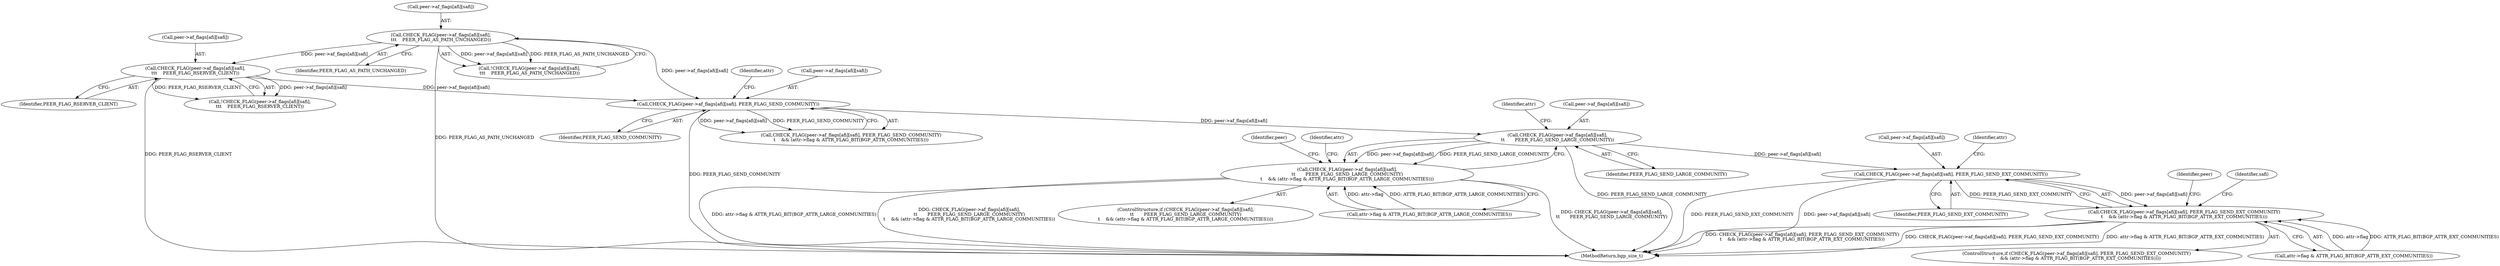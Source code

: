 digraph "0_frr_943d595a018e69b550db08cccba1d0778a86705a_0@array" {
"1000701" [label="(Call,CHECK_FLAG(peer->af_flags[afi][safi],\n\t\t       PEER_FLAG_SEND_LARGE_COMMUNITY))"];
"1000620" [label="(Call,CHECK_FLAG(peer->af_flags[afi][safi], PEER_FLAG_SEND_COMMUNITY))"];
"1000283" [label="(Call,CHECK_FLAG(peer->af_flags[afi][safi],\n\t\t\t    PEER_FLAG_RSERVER_CLIENT))"];
"1000266" [label="(Call,CHECK_FLAG(peer->af_flags[afi][safi],\n\t\t\t    PEER_FLAG_AS_PATH_UNCHANGED))"];
"1000700" [label="(Call,CHECK_FLAG(peer->af_flags[afi][safi],\n\t\t       PEER_FLAG_SEND_LARGE_COMMUNITY)\n\t    && (attr->flag & ATTR_FLAG_BIT(BGP_ATTR_LARGE_COMMUNITIES)))"];
"1000889" [label="(Call,CHECK_FLAG(peer->af_flags[afi][safi], PEER_FLAG_SEND_EXT_COMMUNITY))"];
"1000888" [label="(Call,CHECK_FLAG(peer->af_flags[afi][safi], PEER_FLAG_SEND_EXT_COMMUNITY)\n\t    && (attr->flag & ATTR_FLAG_BIT(BGP_ATTR_EXT_COMMUNITIES)))"];
"1000274" [label="(Identifier,PEER_FLAG_AS_PATH_UNCHANGED)"];
"1000284" [label="(Call,peer->af_flags[afi][safi])"];
"1000701" [label="(Call,CHECK_FLAG(peer->af_flags[afi][safi],\n\t\t       PEER_FLAG_SEND_LARGE_COMMUNITY))"];
"1000266" [label="(Call,CHECK_FLAG(peer->af_flags[afi][safi],\n\t\t\t    PEER_FLAG_AS_PATH_UNCHANGED))"];
"1000772" [label="(Identifier,peer)"];
"1000631" [label="(Identifier,attr)"];
"1000628" [label="(Identifier,PEER_FLAG_SEND_COMMUNITY)"];
"1000702" [label="(Call,peer->af_flags[afi][safi])"];
"1000710" [label="(Call,attr->flag & ATTR_FLAG_BIT(BGP_ATTR_LARGE_COMMUNITIES))"];
"1000909" [label="(Identifier,peer)"];
"1001106" [label="(Identifier,safi)"];
"1001316" [label="(MethodReturn,bgp_size_t)"];
"1000700" [label="(Call,CHECK_FLAG(peer->af_flags[afi][safi],\n\t\t       PEER_FLAG_SEND_LARGE_COMMUNITY)\n\t    && (attr->flag & ATTR_FLAG_BIT(BGP_ATTR_LARGE_COMMUNITIES)))"];
"1000889" [label="(Call,CHECK_FLAG(peer->af_flags[afi][safi], PEER_FLAG_SEND_EXT_COMMUNITY))"];
"1000283" [label="(Call,CHECK_FLAG(peer->af_flags[afi][safi],\n\t\t\t    PEER_FLAG_RSERVER_CLIENT))"];
"1000890" [label="(Call,peer->af_flags[afi][safi])"];
"1000620" [label="(Call,CHECK_FLAG(peer->af_flags[afi][safi], PEER_FLAG_SEND_COMMUNITY))"];
"1000900" [label="(Identifier,attr)"];
"1000621" [label="(Call,peer->af_flags[afi][safi])"];
"1000282" [label="(Call,!CHECK_FLAG(peer->af_flags[afi][safi],\n\t\t\t    PEER_FLAG_RSERVER_CLIENT))"];
"1000699" [label="(ControlStructure,if (CHECK_FLAG(peer->af_flags[afi][safi],\n\t\t       PEER_FLAG_SEND_LARGE_COMMUNITY)\n\t    && (attr->flag & ATTR_FLAG_BIT(BGP_ATTR_LARGE_COMMUNITIES))))"];
"1000291" [label="(Identifier,PEER_FLAG_RSERVER_CLIENT)"];
"1000721" [label="(Identifier,attr)"];
"1000887" [label="(ControlStructure,if (CHECK_FLAG(peer->af_flags[afi][safi], PEER_FLAG_SEND_EXT_COMMUNITY)\n\t    && (attr->flag & ATTR_FLAG_BIT(BGP_ATTR_EXT_COMMUNITIES))))"];
"1000898" [label="(Call,attr->flag & ATTR_FLAG_BIT(BGP_ATTR_EXT_COMMUNITIES))"];
"1000267" [label="(Call,peer->af_flags[afi][safi])"];
"1000712" [label="(Identifier,attr)"];
"1000709" [label="(Identifier,PEER_FLAG_SEND_LARGE_COMMUNITY)"];
"1000888" [label="(Call,CHECK_FLAG(peer->af_flags[afi][safi], PEER_FLAG_SEND_EXT_COMMUNITY)\n\t    && (attr->flag & ATTR_FLAG_BIT(BGP_ATTR_EXT_COMMUNITIES)))"];
"1000619" [label="(Call,CHECK_FLAG(peer->af_flags[afi][safi], PEER_FLAG_SEND_COMMUNITY)\n\t    && (attr->flag & ATTR_FLAG_BIT(BGP_ATTR_COMMUNITIES)))"];
"1000265" [label="(Call,!CHECK_FLAG(peer->af_flags[afi][safi],\n\t\t\t    PEER_FLAG_AS_PATH_UNCHANGED))"];
"1000897" [label="(Identifier,PEER_FLAG_SEND_EXT_COMMUNITY)"];
"1000701" -> "1000700"  [label="AST: "];
"1000701" -> "1000709"  [label="CFG: "];
"1000702" -> "1000701"  [label="AST: "];
"1000709" -> "1000701"  [label="AST: "];
"1000712" -> "1000701"  [label="CFG: "];
"1000700" -> "1000701"  [label="CFG: "];
"1000701" -> "1001316"  [label="DDG: PEER_FLAG_SEND_LARGE_COMMUNITY"];
"1000701" -> "1000700"  [label="DDG: peer->af_flags[afi][safi]"];
"1000701" -> "1000700"  [label="DDG: PEER_FLAG_SEND_LARGE_COMMUNITY"];
"1000620" -> "1000701"  [label="DDG: peer->af_flags[afi][safi]"];
"1000701" -> "1000889"  [label="DDG: peer->af_flags[afi][safi]"];
"1000620" -> "1000619"  [label="AST: "];
"1000620" -> "1000628"  [label="CFG: "];
"1000621" -> "1000620"  [label="AST: "];
"1000628" -> "1000620"  [label="AST: "];
"1000631" -> "1000620"  [label="CFG: "];
"1000619" -> "1000620"  [label="CFG: "];
"1000620" -> "1001316"  [label="DDG: PEER_FLAG_SEND_COMMUNITY"];
"1000620" -> "1000619"  [label="DDG: peer->af_flags[afi][safi]"];
"1000620" -> "1000619"  [label="DDG: PEER_FLAG_SEND_COMMUNITY"];
"1000283" -> "1000620"  [label="DDG: peer->af_flags[afi][safi]"];
"1000266" -> "1000620"  [label="DDG: peer->af_flags[afi][safi]"];
"1000283" -> "1000282"  [label="AST: "];
"1000283" -> "1000291"  [label="CFG: "];
"1000284" -> "1000283"  [label="AST: "];
"1000291" -> "1000283"  [label="AST: "];
"1000282" -> "1000283"  [label="CFG: "];
"1000283" -> "1001316"  [label="DDG: PEER_FLAG_RSERVER_CLIENT"];
"1000283" -> "1000282"  [label="DDG: peer->af_flags[afi][safi]"];
"1000283" -> "1000282"  [label="DDG: PEER_FLAG_RSERVER_CLIENT"];
"1000266" -> "1000283"  [label="DDG: peer->af_flags[afi][safi]"];
"1000266" -> "1000265"  [label="AST: "];
"1000266" -> "1000274"  [label="CFG: "];
"1000267" -> "1000266"  [label="AST: "];
"1000274" -> "1000266"  [label="AST: "];
"1000265" -> "1000266"  [label="CFG: "];
"1000266" -> "1001316"  [label="DDG: PEER_FLAG_AS_PATH_UNCHANGED"];
"1000266" -> "1000265"  [label="DDG: peer->af_flags[afi][safi]"];
"1000266" -> "1000265"  [label="DDG: PEER_FLAG_AS_PATH_UNCHANGED"];
"1000700" -> "1000699"  [label="AST: "];
"1000700" -> "1000710"  [label="CFG: "];
"1000710" -> "1000700"  [label="AST: "];
"1000721" -> "1000700"  [label="CFG: "];
"1000772" -> "1000700"  [label="CFG: "];
"1000700" -> "1001316"  [label="DDG: CHECK_FLAG(peer->af_flags[afi][safi],\n\t\t       PEER_FLAG_SEND_LARGE_COMMUNITY)\n\t    && (attr->flag & ATTR_FLAG_BIT(BGP_ATTR_LARGE_COMMUNITIES))"];
"1000700" -> "1001316"  [label="DDG: CHECK_FLAG(peer->af_flags[afi][safi],\n\t\t       PEER_FLAG_SEND_LARGE_COMMUNITY)"];
"1000700" -> "1001316"  [label="DDG: attr->flag & ATTR_FLAG_BIT(BGP_ATTR_LARGE_COMMUNITIES)"];
"1000710" -> "1000700"  [label="DDG: attr->flag"];
"1000710" -> "1000700"  [label="DDG: ATTR_FLAG_BIT(BGP_ATTR_LARGE_COMMUNITIES)"];
"1000889" -> "1000888"  [label="AST: "];
"1000889" -> "1000897"  [label="CFG: "];
"1000890" -> "1000889"  [label="AST: "];
"1000897" -> "1000889"  [label="AST: "];
"1000900" -> "1000889"  [label="CFG: "];
"1000888" -> "1000889"  [label="CFG: "];
"1000889" -> "1001316"  [label="DDG: PEER_FLAG_SEND_EXT_COMMUNITY"];
"1000889" -> "1001316"  [label="DDG: peer->af_flags[afi][safi]"];
"1000889" -> "1000888"  [label="DDG: peer->af_flags[afi][safi]"];
"1000889" -> "1000888"  [label="DDG: PEER_FLAG_SEND_EXT_COMMUNITY"];
"1000888" -> "1000887"  [label="AST: "];
"1000888" -> "1000898"  [label="CFG: "];
"1000898" -> "1000888"  [label="AST: "];
"1000909" -> "1000888"  [label="CFG: "];
"1001106" -> "1000888"  [label="CFG: "];
"1000888" -> "1001316"  [label="DDG: attr->flag & ATTR_FLAG_BIT(BGP_ATTR_EXT_COMMUNITIES)"];
"1000888" -> "1001316"  [label="DDG: CHECK_FLAG(peer->af_flags[afi][safi], PEER_FLAG_SEND_EXT_COMMUNITY)\n\t    && (attr->flag & ATTR_FLAG_BIT(BGP_ATTR_EXT_COMMUNITIES))"];
"1000888" -> "1001316"  [label="DDG: CHECK_FLAG(peer->af_flags[afi][safi], PEER_FLAG_SEND_EXT_COMMUNITY)"];
"1000898" -> "1000888"  [label="DDG: attr->flag"];
"1000898" -> "1000888"  [label="DDG: ATTR_FLAG_BIT(BGP_ATTR_EXT_COMMUNITIES)"];
}
